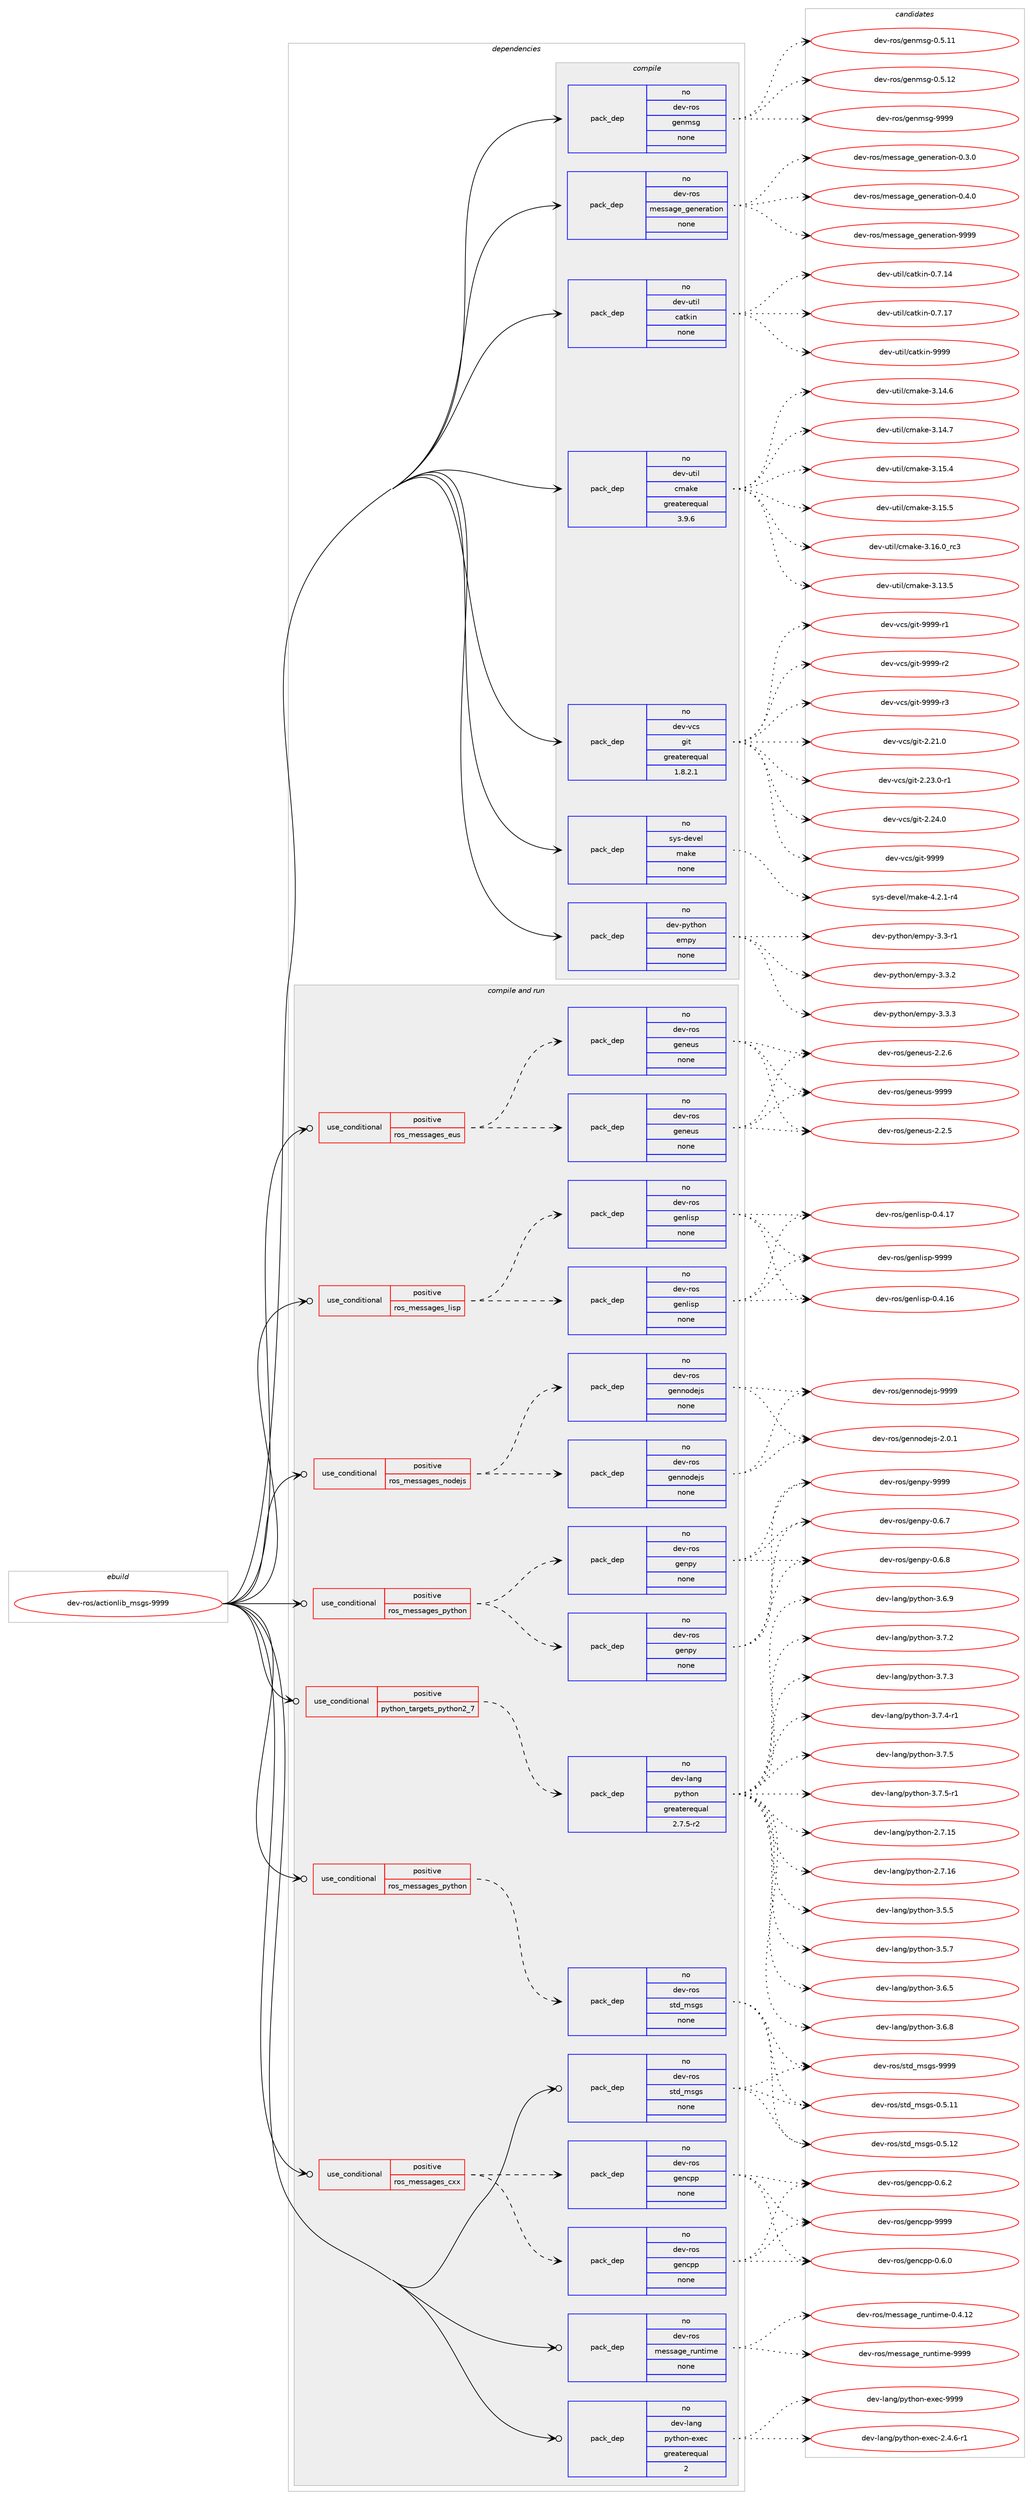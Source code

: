 digraph prolog {

# *************
# Graph options
# *************

newrank=true;
concentrate=true;
compound=true;
graph [rankdir=LR,fontname=Helvetica,fontsize=10,ranksep=1.5];#, ranksep=2.5, nodesep=0.2];
edge  [arrowhead=vee];
node  [fontname=Helvetica,fontsize=10];

# **********
# The ebuild
# **********

subgraph cluster_leftcol {
color=gray;
rank=same;
label=<<i>ebuild</i>>;
id [label="dev-ros/actionlib_msgs-9999", color=red, width=4, href="../dev-ros/actionlib_msgs-9999.svg"];
}

# ****************
# The dependencies
# ****************

subgraph cluster_midcol {
color=gray;
label=<<i>dependencies</i>>;
subgraph cluster_compile {
fillcolor="#eeeeee";
style=filled;
label=<<i>compile</i>>;
subgraph pack483444 {
dependency647959 [label=<<TABLE BORDER="0" CELLBORDER="1" CELLSPACING="0" CELLPADDING="4" WIDTH="220"><TR><TD ROWSPAN="6" CELLPADDING="30">pack_dep</TD></TR><TR><TD WIDTH="110">no</TD></TR><TR><TD>dev-python</TD></TR><TR><TD>empy</TD></TR><TR><TD>none</TD></TR><TR><TD></TD></TR></TABLE>>, shape=none, color=blue];
}
id:e -> dependency647959:w [weight=20,style="solid",arrowhead="vee"];
subgraph pack483445 {
dependency647960 [label=<<TABLE BORDER="0" CELLBORDER="1" CELLSPACING="0" CELLPADDING="4" WIDTH="220"><TR><TD ROWSPAN="6" CELLPADDING="30">pack_dep</TD></TR><TR><TD WIDTH="110">no</TD></TR><TR><TD>dev-ros</TD></TR><TR><TD>genmsg</TD></TR><TR><TD>none</TD></TR><TR><TD></TD></TR></TABLE>>, shape=none, color=blue];
}
id:e -> dependency647960:w [weight=20,style="solid",arrowhead="vee"];
subgraph pack483446 {
dependency647961 [label=<<TABLE BORDER="0" CELLBORDER="1" CELLSPACING="0" CELLPADDING="4" WIDTH="220"><TR><TD ROWSPAN="6" CELLPADDING="30">pack_dep</TD></TR><TR><TD WIDTH="110">no</TD></TR><TR><TD>dev-ros</TD></TR><TR><TD>message_generation</TD></TR><TR><TD>none</TD></TR><TR><TD></TD></TR></TABLE>>, shape=none, color=blue];
}
id:e -> dependency647961:w [weight=20,style="solid",arrowhead="vee"];
subgraph pack483447 {
dependency647962 [label=<<TABLE BORDER="0" CELLBORDER="1" CELLSPACING="0" CELLPADDING="4" WIDTH="220"><TR><TD ROWSPAN="6" CELLPADDING="30">pack_dep</TD></TR><TR><TD WIDTH="110">no</TD></TR><TR><TD>dev-util</TD></TR><TR><TD>catkin</TD></TR><TR><TD>none</TD></TR><TR><TD></TD></TR></TABLE>>, shape=none, color=blue];
}
id:e -> dependency647962:w [weight=20,style="solid",arrowhead="vee"];
subgraph pack483448 {
dependency647963 [label=<<TABLE BORDER="0" CELLBORDER="1" CELLSPACING="0" CELLPADDING="4" WIDTH="220"><TR><TD ROWSPAN="6" CELLPADDING="30">pack_dep</TD></TR><TR><TD WIDTH="110">no</TD></TR><TR><TD>dev-util</TD></TR><TR><TD>cmake</TD></TR><TR><TD>greaterequal</TD></TR><TR><TD>3.9.6</TD></TR></TABLE>>, shape=none, color=blue];
}
id:e -> dependency647963:w [weight=20,style="solid",arrowhead="vee"];
subgraph pack483449 {
dependency647964 [label=<<TABLE BORDER="0" CELLBORDER="1" CELLSPACING="0" CELLPADDING="4" WIDTH="220"><TR><TD ROWSPAN="6" CELLPADDING="30">pack_dep</TD></TR><TR><TD WIDTH="110">no</TD></TR><TR><TD>dev-vcs</TD></TR><TR><TD>git</TD></TR><TR><TD>greaterequal</TD></TR><TR><TD>1.8.2.1</TD></TR></TABLE>>, shape=none, color=blue];
}
id:e -> dependency647964:w [weight=20,style="solid",arrowhead="vee"];
subgraph pack483450 {
dependency647965 [label=<<TABLE BORDER="0" CELLBORDER="1" CELLSPACING="0" CELLPADDING="4" WIDTH="220"><TR><TD ROWSPAN="6" CELLPADDING="30">pack_dep</TD></TR><TR><TD WIDTH="110">no</TD></TR><TR><TD>sys-devel</TD></TR><TR><TD>make</TD></TR><TR><TD>none</TD></TR><TR><TD></TD></TR></TABLE>>, shape=none, color=blue];
}
id:e -> dependency647965:w [weight=20,style="solid",arrowhead="vee"];
}
subgraph cluster_compileandrun {
fillcolor="#eeeeee";
style=filled;
label=<<i>compile and run</i>>;
subgraph cond152619 {
dependency647966 [label=<<TABLE BORDER="0" CELLBORDER="1" CELLSPACING="0" CELLPADDING="4"><TR><TD ROWSPAN="3" CELLPADDING="10">use_conditional</TD></TR><TR><TD>positive</TD></TR><TR><TD>python_targets_python2_7</TD></TR></TABLE>>, shape=none, color=red];
subgraph pack483451 {
dependency647967 [label=<<TABLE BORDER="0" CELLBORDER="1" CELLSPACING="0" CELLPADDING="4" WIDTH="220"><TR><TD ROWSPAN="6" CELLPADDING="30">pack_dep</TD></TR><TR><TD WIDTH="110">no</TD></TR><TR><TD>dev-lang</TD></TR><TR><TD>python</TD></TR><TR><TD>greaterequal</TD></TR><TR><TD>2.7.5-r2</TD></TR></TABLE>>, shape=none, color=blue];
}
dependency647966:e -> dependency647967:w [weight=20,style="dashed",arrowhead="vee"];
}
id:e -> dependency647966:w [weight=20,style="solid",arrowhead="odotvee"];
subgraph cond152620 {
dependency647968 [label=<<TABLE BORDER="0" CELLBORDER="1" CELLSPACING="0" CELLPADDING="4"><TR><TD ROWSPAN="3" CELLPADDING="10">use_conditional</TD></TR><TR><TD>positive</TD></TR><TR><TD>ros_messages_cxx</TD></TR></TABLE>>, shape=none, color=red];
subgraph pack483452 {
dependency647969 [label=<<TABLE BORDER="0" CELLBORDER="1" CELLSPACING="0" CELLPADDING="4" WIDTH="220"><TR><TD ROWSPAN="6" CELLPADDING="30">pack_dep</TD></TR><TR><TD WIDTH="110">no</TD></TR><TR><TD>dev-ros</TD></TR><TR><TD>gencpp</TD></TR><TR><TD>none</TD></TR><TR><TD></TD></TR></TABLE>>, shape=none, color=blue];
}
dependency647968:e -> dependency647969:w [weight=20,style="dashed",arrowhead="vee"];
subgraph pack483453 {
dependency647970 [label=<<TABLE BORDER="0" CELLBORDER="1" CELLSPACING="0" CELLPADDING="4" WIDTH="220"><TR><TD ROWSPAN="6" CELLPADDING="30">pack_dep</TD></TR><TR><TD WIDTH="110">no</TD></TR><TR><TD>dev-ros</TD></TR><TR><TD>gencpp</TD></TR><TR><TD>none</TD></TR><TR><TD></TD></TR></TABLE>>, shape=none, color=blue];
}
dependency647968:e -> dependency647970:w [weight=20,style="dashed",arrowhead="vee"];
}
id:e -> dependency647968:w [weight=20,style="solid",arrowhead="odotvee"];
subgraph cond152621 {
dependency647971 [label=<<TABLE BORDER="0" CELLBORDER="1" CELLSPACING="0" CELLPADDING="4"><TR><TD ROWSPAN="3" CELLPADDING="10">use_conditional</TD></TR><TR><TD>positive</TD></TR><TR><TD>ros_messages_eus</TD></TR></TABLE>>, shape=none, color=red];
subgraph pack483454 {
dependency647972 [label=<<TABLE BORDER="0" CELLBORDER="1" CELLSPACING="0" CELLPADDING="4" WIDTH="220"><TR><TD ROWSPAN="6" CELLPADDING="30">pack_dep</TD></TR><TR><TD WIDTH="110">no</TD></TR><TR><TD>dev-ros</TD></TR><TR><TD>geneus</TD></TR><TR><TD>none</TD></TR><TR><TD></TD></TR></TABLE>>, shape=none, color=blue];
}
dependency647971:e -> dependency647972:w [weight=20,style="dashed",arrowhead="vee"];
subgraph pack483455 {
dependency647973 [label=<<TABLE BORDER="0" CELLBORDER="1" CELLSPACING="0" CELLPADDING="4" WIDTH="220"><TR><TD ROWSPAN="6" CELLPADDING="30">pack_dep</TD></TR><TR><TD WIDTH="110">no</TD></TR><TR><TD>dev-ros</TD></TR><TR><TD>geneus</TD></TR><TR><TD>none</TD></TR><TR><TD></TD></TR></TABLE>>, shape=none, color=blue];
}
dependency647971:e -> dependency647973:w [weight=20,style="dashed",arrowhead="vee"];
}
id:e -> dependency647971:w [weight=20,style="solid",arrowhead="odotvee"];
subgraph cond152622 {
dependency647974 [label=<<TABLE BORDER="0" CELLBORDER="1" CELLSPACING="0" CELLPADDING="4"><TR><TD ROWSPAN="3" CELLPADDING="10">use_conditional</TD></TR><TR><TD>positive</TD></TR><TR><TD>ros_messages_lisp</TD></TR></TABLE>>, shape=none, color=red];
subgraph pack483456 {
dependency647975 [label=<<TABLE BORDER="0" CELLBORDER="1" CELLSPACING="0" CELLPADDING="4" WIDTH="220"><TR><TD ROWSPAN="6" CELLPADDING="30">pack_dep</TD></TR><TR><TD WIDTH="110">no</TD></TR><TR><TD>dev-ros</TD></TR><TR><TD>genlisp</TD></TR><TR><TD>none</TD></TR><TR><TD></TD></TR></TABLE>>, shape=none, color=blue];
}
dependency647974:e -> dependency647975:w [weight=20,style="dashed",arrowhead="vee"];
subgraph pack483457 {
dependency647976 [label=<<TABLE BORDER="0" CELLBORDER="1" CELLSPACING="0" CELLPADDING="4" WIDTH="220"><TR><TD ROWSPAN="6" CELLPADDING="30">pack_dep</TD></TR><TR><TD WIDTH="110">no</TD></TR><TR><TD>dev-ros</TD></TR><TR><TD>genlisp</TD></TR><TR><TD>none</TD></TR><TR><TD></TD></TR></TABLE>>, shape=none, color=blue];
}
dependency647974:e -> dependency647976:w [weight=20,style="dashed",arrowhead="vee"];
}
id:e -> dependency647974:w [weight=20,style="solid",arrowhead="odotvee"];
subgraph cond152623 {
dependency647977 [label=<<TABLE BORDER="0" CELLBORDER="1" CELLSPACING="0" CELLPADDING="4"><TR><TD ROWSPAN="3" CELLPADDING="10">use_conditional</TD></TR><TR><TD>positive</TD></TR><TR><TD>ros_messages_nodejs</TD></TR></TABLE>>, shape=none, color=red];
subgraph pack483458 {
dependency647978 [label=<<TABLE BORDER="0" CELLBORDER="1" CELLSPACING="0" CELLPADDING="4" WIDTH="220"><TR><TD ROWSPAN="6" CELLPADDING="30">pack_dep</TD></TR><TR><TD WIDTH="110">no</TD></TR><TR><TD>dev-ros</TD></TR><TR><TD>gennodejs</TD></TR><TR><TD>none</TD></TR><TR><TD></TD></TR></TABLE>>, shape=none, color=blue];
}
dependency647977:e -> dependency647978:w [weight=20,style="dashed",arrowhead="vee"];
subgraph pack483459 {
dependency647979 [label=<<TABLE BORDER="0" CELLBORDER="1" CELLSPACING="0" CELLPADDING="4" WIDTH="220"><TR><TD ROWSPAN="6" CELLPADDING="30">pack_dep</TD></TR><TR><TD WIDTH="110">no</TD></TR><TR><TD>dev-ros</TD></TR><TR><TD>gennodejs</TD></TR><TR><TD>none</TD></TR><TR><TD></TD></TR></TABLE>>, shape=none, color=blue];
}
dependency647977:e -> dependency647979:w [weight=20,style="dashed",arrowhead="vee"];
}
id:e -> dependency647977:w [weight=20,style="solid",arrowhead="odotvee"];
subgraph cond152624 {
dependency647980 [label=<<TABLE BORDER="0" CELLBORDER="1" CELLSPACING="0" CELLPADDING="4"><TR><TD ROWSPAN="3" CELLPADDING="10">use_conditional</TD></TR><TR><TD>positive</TD></TR><TR><TD>ros_messages_python</TD></TR></TABLE>>, shape=none, color=red];
subgraph pack483460 {
dependency647981 [label=<<TABLE BORDER="0" CELLBORDER="1" CELLSPACING="0" CELLPADDING="4" WIDTH="220"><TR><TD ROWSPAN="6" CELLPADDING="30">pack_dep</TD></TR><TR><TD WIDTH="110">no</TD></TR><TR><TD>dev-ros</TD></TR><TR><TD>genpy</TD></TR><TR><TD>none</TD></TR><TR><TD></TD></TR></TABLE>>, shape=none, color=blue];
}
dependency647980:e -> dependency647981:w [weight=20,style="dashed",arrowhead="vee"];
subgraph pack483461 {
dependency647982 [label=<<TABLE BORDER="0" CELLBORDER="1" CELLSPACING="0" CELLPADDING="4" WIDTH="220"><TR><TD ROWSPAN="6" CELLPADDING="30">pack_dep</TD></TR><TR><TD WIDTH="110">no</TD></TR><TR><TD>dev-ros</TD></TR><TR><TD>genpy</TD></TR><TR><TD>none</TD></TR><TR><TD></TD></TR></TABLE>>, shape=none, color=blue];
}
dependency647980:e -> dependency647982:w [weight=20,style="dashed",arrowhead="vee"];
}
id:e -> dependency647980:w [weight=20,style="solid",arrowhead="odotvee"];
subgraph cond152625 {
dependency647983 [label=<<TABLE BORDER="0" CELLBORDER="1" CELLSPACING="0" CELLPADDING="4"><TR><TD ROWSPAN="3" CELLPADDING="10">use_conditional</TD></TR><TR><TD>positive</TD></TR><TR><TD>ros_messages_python</TD></TR></TABLE>>, shape=none, color=red];
subgraph pack483462 {
dependency647984 [label=<<TABLE BORDER="0" CELLBORDER="1" CELLSPACING="0" CELLPADDING="4" WIDTH="220"><TR><TD ROWSPAN="6" CELLPADDING="30">pack_dep</TD></TR><TR><TD WIDTH="110">no</TD></TR><TR><TD>dev-ros</TD></TR><TR><TD>std_msgs</TD></TR><TR><TD>none</TD></TR><TR><TD></TD></TR></TABLE>>, shape=none, color=blue];
}
dependency647983:e -> dependency647984:w [weight=20,style="dashed",arrowhead="vee"];
}
id:e -> dependency647983:w [weight=20,style="solid",arrowhead="odotvee"];
subgraph pack483463 {
dependency647985 [label=<<TABLE BORDER="0" CELLBORDER="1" CELLSPACING="0" CELLPADDING="4" WIDTH="220"><TR><TD ROWSPAN="6" CELLPADDING="30">pack_dep</TD></TR><TR><TD WIDTH="110">no</TD></TR><TR><TD>dev-lang</TD></TR><TR><TD>python-exec</TD></TR><TR><TD>greaterequal</TD></TR><TR><TD>2</TD></TR></TABLE>>, shape=none, color=blue];
}
id:e -> dependency647985:w [weight=20,style="solid",arrowhead="odotvee"];
subgraph pack483464 {
dependency647986 [label=<<TABLE BORDER="0" CELLBORDER="1" CELLSPACING="0" CELLPADDING="4" WIDTH="220"><TR><TD ROWSPAN="6" CELLPADDING="30">pack_dep</TD></TR><TR><TD WIDTH="110">no</TD></TR><TR><TD>dev-ros</TD></TR><TR><TD>message_runtime</TD></TR><TR><TD>none</TD></TR><TR><TD></TD></TR></TABLE>>, shape=none, color=blue];
}
id:e -> dependency647986:w [weight=20,style="solid",arrowhead="odotvee"];
subgraph pack483465 {
dependency647987 [label=<<TABLE BORDER="0" CELLBORDER="1" CELLSPACING="0" CELLPADDING="4" WIDTH="220"><TR><TD ROWSPAN="6" CELLPADDING="30">pack_dep</TD></TR><TR><TD WIDTH="110">no</TD></TR><TR><TD>dev-ros</TD></TR><TR><TD>std_msgs</TD></TR><TR><TD>none</TD></TR><TR><TD></TD></TR></TABLE>>, shape=none, color=blue];
}
id:e -> dependency647987:w [weight=20,style="solid",arrowhead="odotvee"];
}
subgraph cluster_run {
fillcolor="#eeeeee";
style=filled;
label=<<i>run</i>>;
}
}

# **************
# The candidates
# **************

subgraph cluster_choices {
rank=same;
color=gray;
label=<<i>candidates</i>>;

subgraph choice483444 {
color=black;
nodesep=1;
choice1001011184511212111610411111047101109112121455146514511449 [label="dev-python/empy-3.3-r1", color=red, width=4,href="../dev-python/empy-3.3-r1.svg"];
choice1001011184511212111610411111047101109112121455146514650 [label="dev-python/empy-3.3.2", color=red, width=4,href="../dev-python/empy-3.3.2.svg"];
choice1001011184511212111610411111047101109112121455146514651 [label="dev-python/empy-3.3.3", color=red, width=4,href="../dev-python/empy-3.3.3.svg"];
dependency647959:e -> choice1001011184511212111610411111047101109112121455146514511449:w [style=dotted,weight="100"];
dependency647959:e -> choice1001011184511212111610411111047101109112121455146514650:w [style=dotted,weight="100"];
dependency647959:e -> choice1001011184511212111610411111047101109112121455146514651:w [style=dotted,weight="100"];
}
subgraph choice483445 {
color=black;
nodesep=1;
choice100101118451141111154710310111010911510345484653464949 [label="dev-ros/genmsg-0.5.11", color=red, width=4,href="../dev-ros/genmsg-0.5.11.svg"];
choice100101118451141111154710310111010911510345484653464950 [label="dev-ros/genmsg-0.5.12", color=red, width=4,href="../dev-ros/genmsg-0.5.12.svg"];
choice10010111845114111115471031011101091151034557575757 [label="dev-ros/genmsg-9999", color=red, width=4,href="../dev-ros/genmsg-9999.svg"];
dependency647960:e -> choice100101118451141111154710310111010911510345484653464949:w [style=dotted,weight="100"];
dependency647960:e -> choice100101118451141111154710310111010911510345484653464950:w [style=dotted,weight="100"];
dependency647960:e -> choice10010111845114111115471031011101091151034557575757:w [style=dotted,weight="100"];
}
subgraph choice483446 {
color=black;
nodesep=1;
choice1001011184511411111547109101115115971031019510310111010111497116105111110454846514648 [label="dev-ros/message_generation-0.3.0", color=red, width=4,href="../dev-ros/message_generation-0.3.0.svg"];
choice1001011184511411111547109101115115971031019510310111010111497116105111110454846524648 [label="dev-ros/message_generation-0.4.0", color=red, width=4,href="../dev-ros/message_generation-0.4.0.svg"];
choice10010111845114111115471091011151159710310195103101110101114971161051111104557575757 [label="dev-ros/message_generation-9999", color=red, width=4,href="../dev-ros/message_generation-9999.svg"];
dependency647961:e -> choice1001011184511411111547109101115115971031019510310111010111497116105111110454846514648:w [style=dotted,weight="100"];
dependency647961:e -> choice1001011184511411111547109101115115971031019510310111010111497116105111110454846524648:w [style=dotted,weight="100"];
dependency647961:e -> choice10010111845114111115471091011151159710310195103101110101114971161051111104557575757:w [style=dotted,weight="100"];
}
subgraph choice483447 {
color=black;
nodesep=1;
choice1001011184511711610510847999711610710511045484655464952 [label="dev-util/catkin-0.7.14", color=red, width=4,href="../dev-util/catkin-0.7.14.svg"];
choice1001011184511711610510847999711610710511045484655464955 [label="dev-util/catkin-0.7.17", color=red, width=4,href="../dev-util/catkin-0.7.17.svg"];
choice100101118451171161051084799971161071051104557575757 [label="dev-util/catkin-9999", color=red, width=4,href="../dev-util/catkin-9999.svg"];
dependency647962:e -> choice1001011184511711610510847999711610710511045484655464952:w [style=dotted,weight="100"];
dependency647962:e -> choice1001011184511711610510847999711610710511045484655464955:w [style=dotted,weight="100"];
dependency647962:e -> choice100101118451171161051084799971161071051104557575757:w [style=dotted,weight="100"];
}
subgraph choice483448 {
color=black;
nodesep=1;
choice1001011184511711610510847991099710710145514649514653 [label="dev-util/cmake-3.13.5", color=red, width=4,href="../dev-util/cmake-3.13.5.svg"];
choice1001011184511711610510847991099710710145514649524654 [label="dev-util/cmake-3.14.6", color=red, width=4,href="../dev-util/cmake-3.14.6.svg"];
choice1001011184511711610510847991099710710145514649524655 [label="dev-util/cmake-3.14.7", color=red, width=4,href="../dev-util/cmake-3.14.7.svg"];
choice1001011184511711610510847991099710710145514649534652 [label="dev-util/cmake-3.15.4", color=red, width=4,href="../dev-util/cmake-3.15.4.svg"];
choice1001011184511711610510847991099710710145514649534653 [label="dev-util/cmake-3.15.5", color=red, width=4,href="../dev-util/cmake-3.15.5.svg"];
choice1001011184511711610510847991099710710145514649544648951149951 [label="dev-util/cmake-3.16.0_rc3", color=red, width=4,href="../dev-util/cmake-3.16.0_rc3.svg"];
dependency647963:e -> choice1001011184511711610510847991099710710145514649514653:w [style=dotted,weight="100"];
dependency647963:e -> choice1001011184511711610510847991099710710145514649524654:w [style=dotted,weight="100"];
dependency647963:e -> choice1001011184511711610510847991099710710145514649524655:w [style=dotted,weight="100"];
dependency647963:e -> choice1001011184511711610510847991099710710145514649534652:w [style=dotted,weight="100"];
dependency647963:e -> choice1001011184511711610510847991099710710145514649534653:w [style=dotted,weight="100"];
dependency647963:e -> choice1001011184511711610510847991099710710145514649544648951149951:w [style=dotted,weight="100"];
}
subgraph choice483449 {
color=black;
nodesep=1;
choice10010111845118991154710310511645504650494648 [label="dev-vcs/git-2.21.0", color=red, width=4,href="../dev-vcs/git-2.21.0.svg"];
choice100101118451189911547103105116455046505146484511449 [label="dev-vcs/git-2.23.0-r1", color=red, width=4,href="../dev-vcs/git-2.23.0-r1.svg"];
choice10010111845118991154710310511645504650524648 [label="dev-vcs/git-2.24.0", color=red, width=4,href="../dev-vcs/git-2.24.0.svg"];
choice1001011184511899115471031051164557575757 [label="dev-vcs/git-9999", color=red, width=4,href="../dev-vcs/git-9999.svg"];
choice10010111845118991154710310511645575757574511449 [label="dev-vcs/git-9999-r1", color=red, width=4,href="../dev-vcs/git-9999-r1.svg"];
choice10010111845118991154710310511645575757574511450 [label="dev-vcs/git-9999-r2", color=red, width=4,href="../dev-vcs/git-9999-r2.svg"];
choice10010111845118991154710310511645575757574511451 [label="dev-vcs/git-9999-r3", color=red, width=4,href="../dev-vcs/git-9999-r3.svg"];
dependency647964:e -> choice10010111845118991154710310511645504650494648:w [style=dotted,weight="100"];
dependency647964:e -> choice100101118451189911547103105116455046505146484511449:w [style=dotted,weight="100"];
dependency647964:e -> choice10010111845118991154710310511645504650524648:w [style=dotted,weight="100"];
dependency647964:e -> choice1001011184511899115471031051164557575757:w [style=dotted,weight="100"];
dependency647964:e -> choice10010111845118991154710310511645575757574511449:w [style=dotted,weight="100"];
dependency647964:e -> choice10010111845118991154710310511645575757574511450:w [style=dotted,weight="100"];
dependency647964:e -> choice10010111845118991154710310511645575757574511451:w [style=dotted,weight="100"];
}
subgraph choice483450 {
color=black;
nodesep=1;
choice1151211154510010111810110847109971071014552465046494511452 [label="sys-devel/make-4.2.1-r4", color=red, width=4,href="../sys-devel/make-4.2.1-r4.svg"];
dependency647965:e -> choice1151211154510010111810110847109971071014552465046494511452:w [style=dotted,weight="100"];
}
subgraph choice483451 {
color=black;
nodesep=1;
choice10010111845108971101034711212111610411111045504655464953 [label="dev-lang/python-2.7.15", color=red, width=4,href="../dev-lang/python-2.7.15.svg"];
choice10010111845108971101034711212111610411111045504655464954 [label="dev-lang/python-2.7.16", color=red, width=4,href="../dev-lang/python-2.7.16.svg"];
choice100101118451089711010347112121116104111110455146534653 [label="dev-lang/python-3.5.5", color=red, width=4,href="../dev-lang/python-3.5.5.svg"];
choice100101118451089711010347112121116104111110455146534655 [label="dev-lang/python-3.5.7", color=red, width=4,href="../dev-lang/python-3.5.7.svg"];
choice100101118451089711010347112121116104111110455146544653 [label="dev-lang/python-3.6.5", color=red, width=4,href="../dev-lang/python-3.6.5.svg"];
choice100101118451089711010347112121116104111110455146544656 [label="dev-lang/python-3.6.8", color=red, width=4,href="../dev-lang/python-3.6.8.svg"];
choice100101118451089711010347112121116104111110455146544657 [label="dev-lang/python-3.6.9", color=red, width=4,href="../dev-lang/python-3.6.9.svg"];
choice100101118451089711010347112121116104111110455146554650 [label="dev-lang/python-3.7.2", color=red, width=4,href="../dev-lang/python-3.7.2.svg"];
choice100101118451089711010347112121116104111110455146554651 [label="dev-lang/python-3.7.3", color=red, width=4,href="../dev-lang/python-3.7.3.svg"];
choice1001011184510897110103471121211161041111104551465546524511449 [label="dev-lang/python-3.7.4-r1", color=red, width=4,href="../dev-lang/python-3.7.4-r1.svg"];
choice100101118451089711010347112121116104111110455146554653 [label="dev-lang/python-3.7.5", color=red, width=4,href="../dev-lang/python-3.7.5.svg"];
choice1001011184510897110103471121211161041111104551465546534511449 [label="dev-lang/python-3.7.5-r1", color=red, width=4,href="../dev-lang/python-3.7.5-r1.svg"];
dependency647967:e -> choice10010111845108971101034711212111610411111045504655464953:w [style=dotted,weight="100"];
dependency647967:e -> choice10010111845108971101034711212111610411111045504655464954:w [style=dotted,weight="100"];
dependency647967:e -> choice100101118451089711010347112121116104111110455146534653:w [style=dotted,weight="100"];
dependency647967:e -> choice100101118451089711010347112121116104111110455146534655:w [style=dotted,weight="100"];
dependency647967:e -> choice100101118451089711010347112121116104111110455146544653:w [style=dotted,weight="100"];
dependency647967:e -> choice100101118451089711010347112121116104111110455146544656:w [style=dotted,weight="100"];
dependency647967:e -> choice100101118451089711010347112121116104111110455146544657:w [style=dotted,weight="100"];
dependency647967:e -> choice100101118451089711010347112121116104111110455146554650:w [style=dotted,weight="100"];
dependency647967:e -> choice100101118451089711010347112121116104111110455146554651:w [style=dotted,weight="100"];
dependency647967:e -> choice1001011184510897110103471121211161041111104551465546524511449:w [style=dotted,weight="100"];
dependency647967:e -> choice100101118451089711010347112121116104111110455146554653:w [style=dotted,weight="100"];
dependency647967:e -> choice1001011184510897110103471121211161041111104551465546534511449:w [style=dotted,weight="100"];
}
subgraph choice483452 {
color=black;
nodesep=1;
choice100101118451141111154710310111099112112454846544648 [label="dev-ros/gencpp-0.6.0", color=red, width=4,href="../dev-ros/gencpp-0.6.0.svg"];
choice100101118451141111154710310111099112112454846544650 [label="dev-ros/gencpp-0.6.2", color=red, width=4,href="../dev-ros/gencpp-0.6.2.svg"];
choice1001011184511411111547103101110991121124557575757 [label="dev-ros/gencpp-9999", color=red, width=4,href="../dev-ros/gencpp-9999.svg"];
dependency647969:e -> choice100101118451141111154710310111099112112454846544648:w [style=dotted,weight="100"];
dependency647969:e -> choice100101118451141111154710310111099112112454846544650:w [style=dotted,weight="100"];
dependency647969:e -> choice1001011184511411111547103101110991121124557575757:w [style=dotted,weight="100"];
}
subgraph choice483453 {
color=black;
nodesep=1;
choice100101118451141111154710310111099112112454846544648 [label="dev-ros/gencpp-0.6.0", color=red, width=4,href="../dev-ros/gencpp-0.6.0.svg"];
choice100101118451141111154710310111099112112454846544650 [label="dev-ros/gencpp-0.6.2", color=red, width=4,href="../dev-ros/gencpp-0.6.2.svg"];
choice1001011184511411111547103101110991121124557575757 [label="dev-ros/gencpp-9999", color=red, width=4,href="../dev-ros/gencpp-9999.svg"];
dependency647970:e -> choice100101118451141111154710310111099112112454846544648:w [style=dotted,weight="100"];
dependency647970:e -> choice100101118451141111154710310111099112112454846544650:w [style=dotted,weight="100"];
dependency647970:e -> choice1001011184511411111547103101110991121124557575757:w [style=dotted,weight="100"];
}
subgraph choice483454 {
color=black;
nodesep=1;
choice1001011184511411111547103101110101117115455046504653 [label="dev-ros/geneus-2.2.5", color=red, width=4,href="../dev-ros/geneus-2.2.5.svg"];
choice1001011184511411111547103101110101117115455046504654 [label="dev-ros/geneus-2.2.6", color=red, width=4,href="../dev-ros/geneus-2.2.6.svg"];
choice10010111845114111115471031011101011171154557575757 [label="dev-ros/geneus-9999", color=red, width=4,href="../dev-ros/geneus-9999.svg"];
dependency647972:e -> choice1001011184511411111547103101110101117115455046504653:w [style=dotted,weight="100"];
dependency647972:e -> choice1001011184511411111547103101110101117115455046504654:w [style=dotted,weight="100"];
dependency647972:e -> choice10010111845114111115471031011101011171154557575757:w [style=dotted,weight="100"];
}
subgraph choice483455 {
color=black;
nodesep=1;
choice1001011184511411111547103101110101117115455046504653 [label="dev-ros/geneus-2.2.5", color=red, width=4,href="../dev-ros/geneus-2.2.5.svg"];
choice1001011184511411111547103101110101117115455046504654 [label="dev-ros/geneus-2.2.6", color=red, width=4,href="../dev-ros/geneus-2.2.6.svg"];
choice10010111845114111115471031011101011171154557575757 [label="dev-ros/geneus-9999", color=red, width=4,href="../dev-ros/geneus-9999.svg"];
dependency647973:e -> choice1001011184511411111547103101110101117115455046504653:w [style=dotted,weight="100"];
dependency647973:e -> choice1001011184511411111547103101110101117115455046504654:w [style=dotted,weight="100"];
dependency647973:e -> choice10010111845114111115471031011101011171154557575757:w [style=dotted,weight="100"];
}
subgraph choice483456 {
color=black;
nodesep=1;
choice100101118451141111154710310111010810511511245484652464954 [label="dev-ros/genlisp-0.4.16", color=red, width=4,href="../dev-ros/genlisp-0.4.16.svg"];
choice100101118451141111154710310111010810511511245484652464955 [label="dev-ros/genlisp-0.4.17", color=red, width=4,href="../dev-ros/genlisp-0.4.17.svg"];
choice10010111845114111115471031011101081051151124557575757 [label="dev-ros/genlisp-9999", color=red, width=4,href="../dev-ros/genlisp-9999.svg"];
dependency647975:e -> choice100101118451141111154710310111010810511511245484652464954:w [style=dotted,weight="100"];
dependency647975:e -> choice100101118451141111154710310111010810511511245484652464955:w [style=dotted,weight="100"];
dependency647975:e -> choice10010111845114111115471031011101081051151124557575757:w [style=dotted,weight="100"];
}
subgraph choice483457 {
color=black;
nodesep=1;
choice100101118451141111154710310111010810511511245484652464954 [label="dev-ros/genlisp-0.4.16", color=red, width=4,href="../dev-ros/genlisp-0.4.16.svg"];
choice100101118451141111154710310111010810511511245484652464955 [label="dev-ros/genlisp-0.4.17", color=red, width=4,href="../dev-ros/genlisp-0.4.17.svg"];
choice10010111845114111115471031011101081051151124557575757 [label="dev-ros/genlisp-9999", color=red, width=4,href="../dev-ros/genlisp-9999.svg"];
dependency647976:e -> choice100101118451141111154710310111010810511511245484652464954:w [style=dotted,weight="100"];
dependency647976:e -> choice100101118451141111154710310111010810511511245484652464955:w [style=dotted,weight="100"];
dependency647976:e -> choice10010111845114111115471031011101081051151124557575757:w [style=dotted,weight="100"];
}
subgraph choice483458 {
color=black;
nodesep=1;
choice1001011184511411111547103101110110111100101106115455046484649 [label="dev-ros/gennodejs-2.0.1", color=red, width=4,href="../dev-ros/gennodejs-2.0.1.svg"];
choice10010111845114111115471031011101101111001011061154557575757 [label="dev-ros/gennodejs-9999", color=red, width=4,href="../dev-ros/gennodejs-9999.svg"];
dependency647978:e -> choice1001011184511411111547103101110110111100101106115455046484649:w [style=dotted,weight="100"];
dependency647978:e -> choice10010111845114111115471031011101101111001011061154557575757:w [style=dotted,weight="100"];
}
subgraph choice483459 {
color=black;
nodesep=1;
choice1001011184511411111547103101110110111100101106115455046484649 [label="dev-ros/gennodejs-2.0.1", color=red, width=4,href="../dev-ros/gennodejs-2.0.1.svg"];
choice10010111845114111115471031011101101111001011061154557575757 [label="dev-ros/gennodejs-9999", color=red, width=4,href="../dev-ros/gennodejs-9999.svg"];
dependency647979:e -> choice1001011184511411111547103101110110111100101106115455046484649:w [style=dotted,weight="100"];
dependency647979:e -> choice10010111845114111115471031011101101111001011061154557575757:w [style=dotted,weight="100"];
}
subgraph choice483460 {
color=black;
nodesep=1;
choice1001011184511411111547103101110112121454846544655 [label="dev-ros/genpy-0.6.7", color=red, width=4,href="../dev-ros/genpy-0.6.7.svg"];
choice1001011184511411111547103101110112121454846544656 [label="dev-ros/genpy-0.6.8", color=red, width=4,href="../dev-ros/genpy-0.6.8.svg"];
choice10010111845114111115471031011101121214557575757 [label="dev-ros/genpy-9999", color=red, width=4,href="../dev-ros/genpy-9999.svg"];
dependency647981:e -> choice1001011184511411111547103101110112121454846544655:w [style=dotted,weight="100"];
dependency647981:e -> choice1001011184511411111547103101110112121454846544656:w [style=dotted,weight="100"];
dependency647981:e -> choice10010111845114111115471031011101121214557575757:w [style=dotted,weight="100"];
}
subgraph choice483461 {
color=black;
nodesep=1;
choice1001011184511411111547103101110112121454846544655 [label="dev-ros/genpy-0.6.7", color=red, width=4,href="../dev-ros/genpy-0.6.7.svg"];
choice1001011184511411111547103101110112121454846544656 [label="dev-ros/genpy-0.6.8", color=red, width=4,href="../dev-ros/genpy-0.6.8.svg"];
choice10010111845114111115471031011101121214557575757 [label="dev-ros/genpy-9999", color=red, width=4,href="../dev-ros/genpy-9999.svg"];
dependency647982:e -> choice1001011184511411111547103101110112121454846544655:w [style=dotted,weight="100"];
dependency647982:e -> choice1001011184511411111547103101110112121454846544656:w [style=dotted,weight="100"];
dependency647982:e -> choice10010111845114111115471031011101121214557575757:w [style=dotted,weight="100"];
}
subgraph choice483462 {
color=black;
nodesep=1;
choice10010111845114111115471151161009510911510311545484653464949 [label="dev-ros/std_msgs-0.5.11", color=red, width=4,href="../dev-ros/std_msgs-0.5.11.svg"];
choice10010111845114111115471151161009510911510311545484653464950 [label="dev-ros/std_msgs-0.5.12", color=red, width=4,href="../dev-ros/std_msgs-0.5.12.svg"];
choice1001011184511411111547115116100951091151031154557575757 [label="dev-ros/std_msgs-9999", color=red, width=4,href="../dev-ros/std_msgs-9999.svg"];
dependency647984:e -> choice10010111845114111115471151161009510911510311545484653464949:w [style=dotted,weight="100"];
dependency647984:e -> choice10010111845114111115471151161009510911510311545484653464950:w [style=dotted,weight="100"];
dependency647984:e -> choice1001011184511411111547115116100951091151031154557575757:w [style=dotted,weight="100"];
}
subgraph choice483463 {
color=black;
nodesep=1;
choice10010111845108971101034711212111610411111045101120101994550465246544511449 [label="dev-lang/python-exec-2.4.6-r1", color=red, width=4,href="../dev-lang/python-exec-2.4.6-r1.svg"];
choice10010111845108971101034711212111610411111045101120101994557575757 [label="dev-lang/python-exec-9999", color=red, width=4,href="../dev-lang/python-exec-9999.svg"];
dependency647985:e -> choice10010111845108971101034711212111610411111045101120101994550465246544511449:w [style=dotted,weight="100"];
dependency647985:e -> choice10010111845108971101034711212111610411111045101120101994557575757:w [style=dotted,weight="100"];
}
subgraph choice483464 {
color=black;
nodesep=1;
choice1001011184511411111547109101115115971031019511411711011610510910145484652464950 [label="dev-ros/message_runtime-0.4.12", color=red, width=4,href="../dev-ros/message_runtime-0.4.12.svg"];
choice100101118451141111154710910111511597103101951141171101161051091014557575757 [label="dev-ros/message_runtime-9999", color=red, width=4,href="../dev-ros/message_runtime-9999.svg"];
dependency647986:e -> choice1001011184511411111547109101115115971031019511411711011610510910145484652464950:w [style=dotted,weight="100"];
dependency647986:e -> choice100101118451141111154710910111511597103101951141171101161051091014557575757:w [style=dotted,weight="100"];
}
subgraph choice483465 {
color=black;
nodesep=1;
choice10010111845114111115471151161009510911510311545484653464949 [label="dev-ros/std_msgs-0.5.11", color=red, width=4,href="../dev-ros/std_msgs-0.5.11.svg"];
choice10010111845114111115471151161009510911510311545484653464950 [label="dev-ros/std_msgs-0.5.12", color=red, width=4,href="../dev-ros/std_msgs-0.5.12.svg"];
choice1001011184511411111547115116100951091151031154557575757 [label="dev-ros/std_msgs-9999", color=red, width=4,href="../dev-ros/std_msgs-9999.svg"];
dependency647987:e -> choice10010111845114111115471151161009510911510311545484653464949:w [style=dotted,weight="100"];
dependency647987:e -> choice10010111845114111115471151161009510911510311545484653464950:w [style=dotted,weight="100"];
dependency647987:e -> choice1001011184511411111547115116100951091151031154557575757:w [style=dotted,weight="100"];
}
}

}
